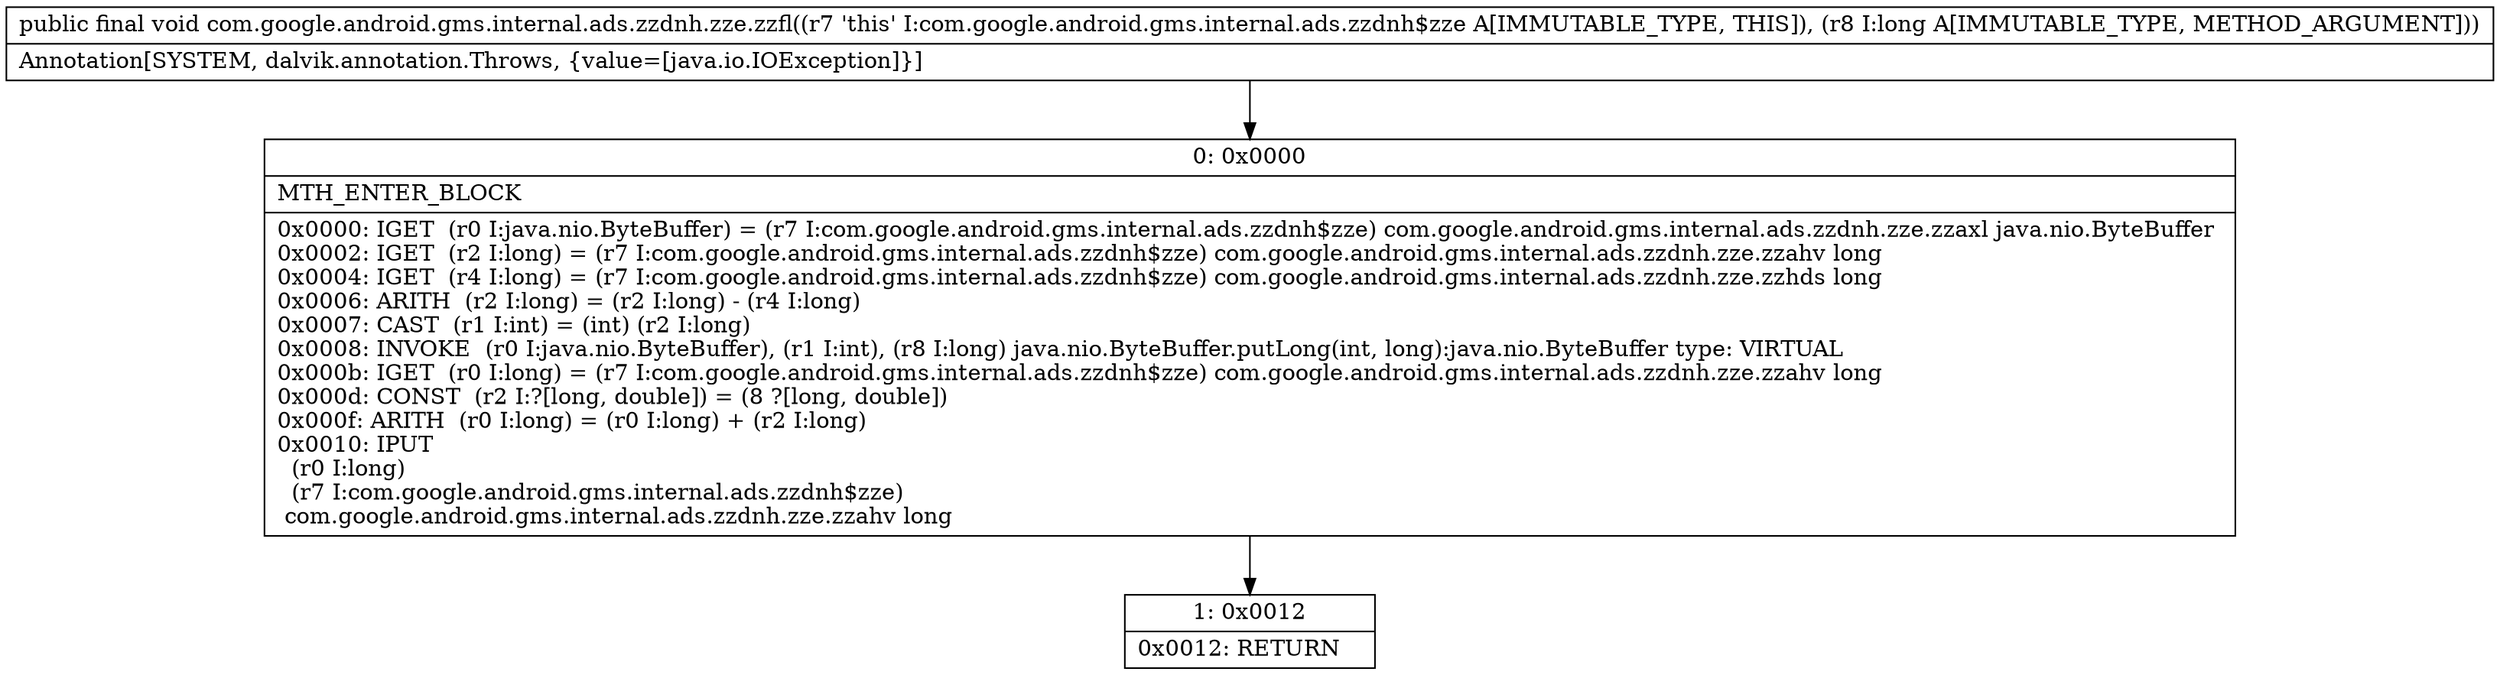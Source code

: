 digraph "CFG forcom.google.android.gms.internal.ads.zzdnh.zze.zzfl(J)V" {
Node_0 [shape=record,label="{0\:\ 0x0000|MTH_ENTER_BLOCK\l|0x0000: IGET  (r0 I:java.nio.ByteBuffer) = (r7 I:com.google.android.gms.internal.ads.zzdnh$zze) com.google.android.gms.internal.ads.zzdnh.zze.zzaxl java.nio.ByteBuffer \l0x0002: IGET  (r2 I:long) = (r7 I:com.google.android.gms.internal.ads.zzdnh$zze) com.google.android.gms.internal.ads.zzdnh.zze.zzahv long \l0x0004: IGET  (r4 I:long) = (r7 I:com.google.android.gms.internal.ads.zzdnh$zze) com.google.android.gms.internal.ads.zzdnh.zze.zzhds long \l0x0006: ARITH  (r2 I:long) = (r2 I:long) \- (r4 I:long) \l0x0007: CAST  (r1 I:int) = (int) (r2 I:long) \l0x0008: INVOKE  (r0 I:java.nio.ByteBuffer), (r1 I:int), (r8 I:long) java.nio.ByteBuffer.putLong(int, long):java.nio.ByteBuffer type: VIRTUAL \l0x000b: IGET  (r0 I:long) = (r7 I:com.google.android.gms.internal.ads.zzdnh$zze) com.google.android.gms.internal.ads.zzdnh.zze.zzahv long \l0x000d: CONST  (r2 I:?[long, double]) = (8 ?[long, double]) \l0x000f: ARITH  (r0 I:long) = (r0 I:long) + (r2 I:long) \l0x0010: IPUT  \l  (r0 I:long)\l  (r7 I:com.google.android.gms.internal.ads.zzdnh$zze)\l com.google.android.gms.internal.ads.zzdnh.zze.zzahv long \l}"];
Node_1 [shape=record,label="{1\:\ 0x0012|0x0012: RETURN   \l}"];
MethodNode[shape=record,label="{public final void com.google.android.gms.internal.ads.zzdnh.zze.zzfl((r7 'this' I:com.google.android.gms.internal.ads.zzdnh$zze A[IMMUTABLE_TYPE, THIS]), (r8 I:long A[IMMUTABLE_TYPE, METHOD_ARGUMENT]))  | Annotation[SYSTEM, dalvik.annotation.Throws, \{value=[java.io.IOException]\}]\l}"];
MethodNode -> Node_0;
Node_0 -> Node_1;
}

